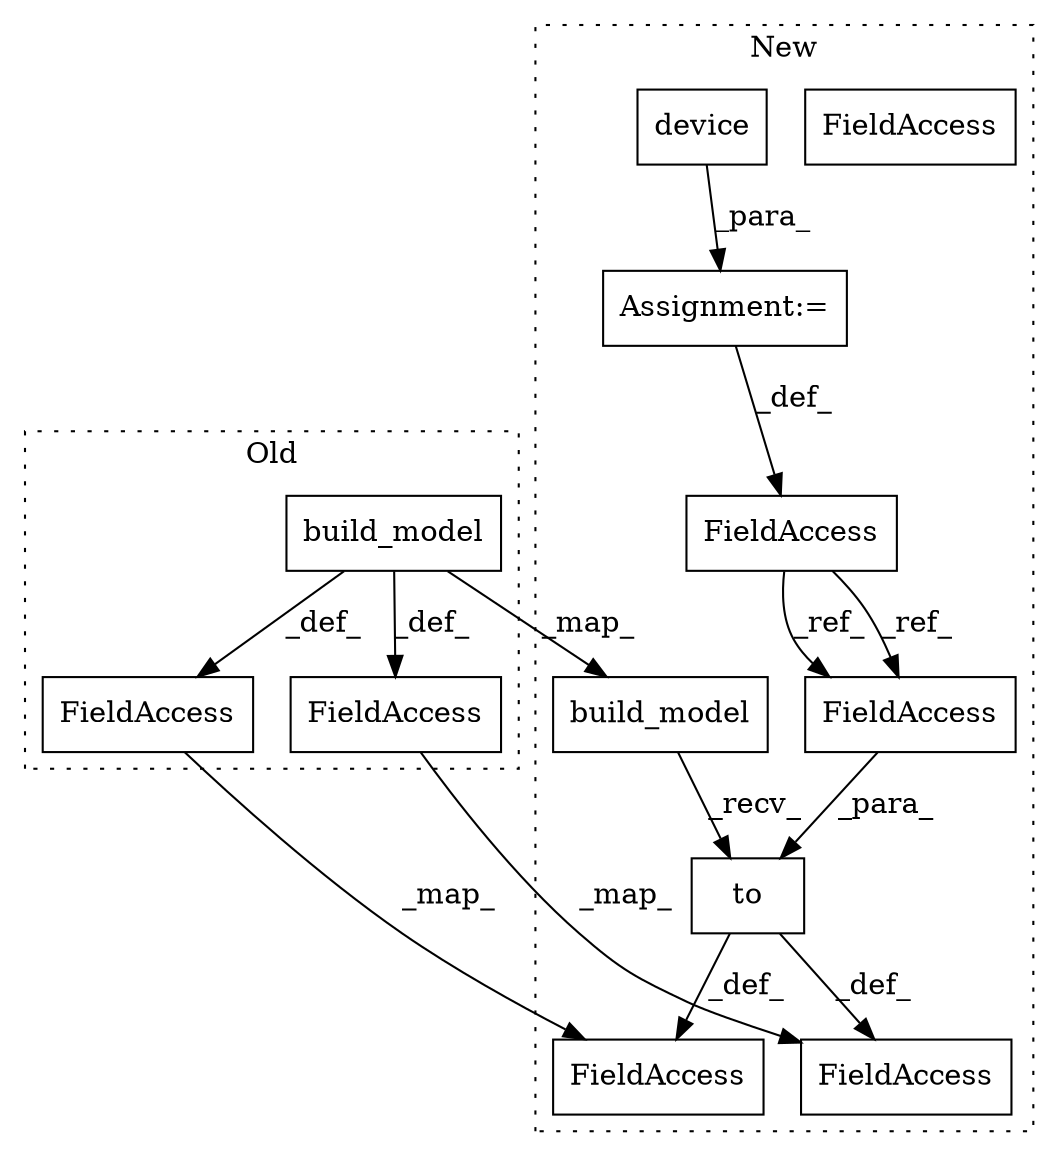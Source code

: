 digraph G {
subgraph cluster0 {
1 [label="build_model" a="32" s="39024" l="13" shape="box"];
4 [label="FieldAccess" a="22" s="39018" l="5" shape="box"];
6 [label="FieldAccess" a="22" s="39123" l="15" shape="box"];
label = "Old";
style="dotted";
}
subgraph cluster1 {
2 [label="build_model" a="32" s="38681" l="13" shape="box"];
3 [label="FieldAccess" a="22" s="38675" l="5" shape="box"];
5 [label="FieldAccess" a="22" s="38713" l="15" shape="box"];
7 [label="to" a="32" s="38695,38704" l="3,1" shape="box"];
8 [label="FieldAccess" a="22" s="38621" l="6" shape="box"];
9 [label="FieldAccess" a="22" s="38698" l="6" shape="box"];
10 [label="Assignment:=" a="7" s="38627" l="1" shape="box"];
11 [label="device" a="32" s="38634,38666" l="7,1" shape="box"];
12 [label="FieldAccess" a="22" s="38698" l="6" shape="box"];
label = "New";
style="dotted";
}
1 -> 2 [label="_map_"];
1 -> 4 [label="_def_"];
1 -> 6 [label="_def_"];
2 -> 7 [label="_recv_"];
4 -> 3 [label="_map_"];
6 -> 5 [label="_map_"];
7 -> 5 [label="_def_"];
7 -> 3 [label="_def_"];
8 -> 12 [label="_ref_"];
8 -> 12 [label="_ref_"];
10 -> 8 [label="_def_"];
11 -> 10 [label="_para_"];
12 -> 7 [label="_para_"];
}